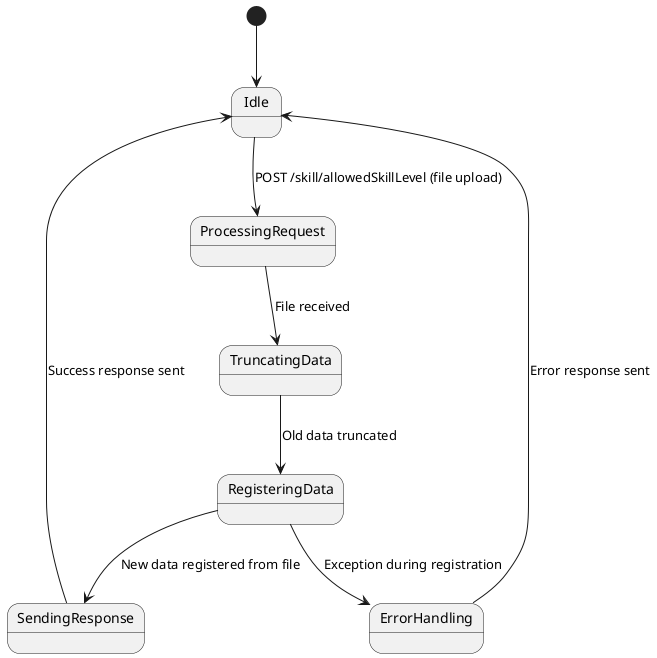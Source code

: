 @startuml
[*] --> Idle
Idle --> ProcessingRequest : POST /skill/allowedSkillLevel (file upload)
ProcessingRequest --> TruncatingData : File received
TruncatingData --> RegisteringData : Old data truncated
RegisteringData --> SendingResponse : New data registered from file
RegisteringData --> ErrorHandling : Exception during registration
ErrorHandling --> Idle : Error response sent
SendingResponse --> Idle : Success response sent
@enduml
